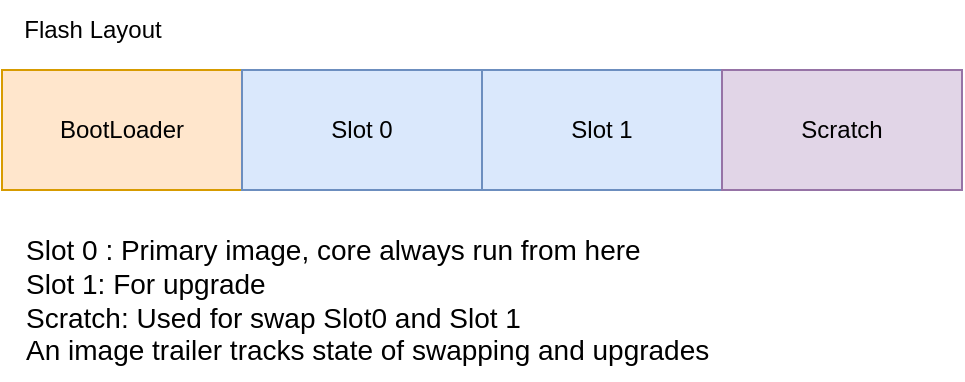<mxfile version="20.4.0" type="github" pages="2">
  <diagram id="wADDxIZ4hSgZw2CtbdWs" name="mcu_boot">
    <mxGraphModel dx="1350" dy="773" grid="1" gridSize="10" guides="1" tooltips="1" connect="1" arrows="1" fold="1" page="1" pageScale="1" pageWidth="850" pageHeight="1100" math="0" shadow="0">
      <root>
        <mxCell id="0" />
        <mxCell id="1" parent="0" />
        <mxCell id="lm6l3eIHGJC54JILPl7p-1" value="BootLoader" style="rounded=0;whiteSpace=wrap;html=1;fillColor=#ffe6cc;strokeColor=#d79b00;" vertex="1" parent="1">
          <mxGeometry x="70" y="120" width="120" height="60" as="geometry" />
        </mxCell>
        <mxCell id="lm6l3eIHGJC54JILPl7p-2" value="Slot 0" style="rounded=0;whiteSpace=wrap;html=1;fillColor=#dae8fc;strokeColor=#6c8ebf;" vertex="1" parent="1">
          <mxGeometry x="190" y="120" width="120" height="60" as="geometry" />
        </mxCell>
        <mxCell id="lm6l3eIHGJC54JILPl7p-3" value="Slot 1" style="rounded=0;whiteSpace=wrap;html=1;fillColor=#dae8fc;strokeColor=#6c8ebf;" vertex="1" parent="1">
          <mxGeometry x="310" y="120" width="120" height="60" as="geometry" />
        </mxCell>
        <mxCell id="lm6l3eIHGJC54JILPl7p-4" value="Scratch" style="rounded=0;whiteSpace=wrap;html=1;fillColor=#e1d5e7;strokeColor=#9673a6;" vertex="1" parent="1">
          <mxGeometry x="430" y="120" width="120" height="60" as="geometry" />
        </mxCell>
        <mxCell id="lm6l3eIHGJC54JILPl7p-5" value="Flash Layout" style="text;html=1;align=center;verticalAlign=middle;resizable=0;points=[];autosize=1;strokeColor=none;fillColor=none;" vertex="1" parent="1">
          <mxGeometry x="70" y="85" width="90" height="30" as="geometry" />
        </mxCell>
        <mxCell id="lm6l3eIHGJC54JILPl7p-6" value="Slot 0 : Primary image, core always run from here&lt;br style=&quot;font-size: 14px;&quot;&gt;Slot 1: For upgrade&lt;br style=&quot;font-size: 14px;&quot;&gt;Scratch: Used for swap Slot0 and Slot 1&lt;br style=&quot;font-size: 14px;&quot;&gt;An image trailer tracks state of swapping and upgrades" style="text;html=1;align=left;verticalAlign=middle;resizable=0;points=[];autosize=1;strokeColor=none;fillColor=none;fontStyle=0;fontSize=14;" vertex="1" parent="1">
          <mxGeometry x="80" y="195" width="370" height="80" as="geometry" />
        </mxCell>
      </root>
    </mxGraphModel>
  </diagram>
  <diagram id="hmWRDT0ehQaWyH9oh6_J" name="Page-2">
    <mxGraphModel dx="1350" dy="773" grid="1" gridSize="10" guides="1" tooltips="1" connect="1" arrows="1" fold="1" page="1" pageScale="1" pageWidth="850" pageHeight="1100" math="0" shadow="0">
      <root>
        <mxCell id="0" />
        <mxCell id="1" parent="0" />
      </root>
    </mxGraphModel>
  </diagram>
</mxfile>

